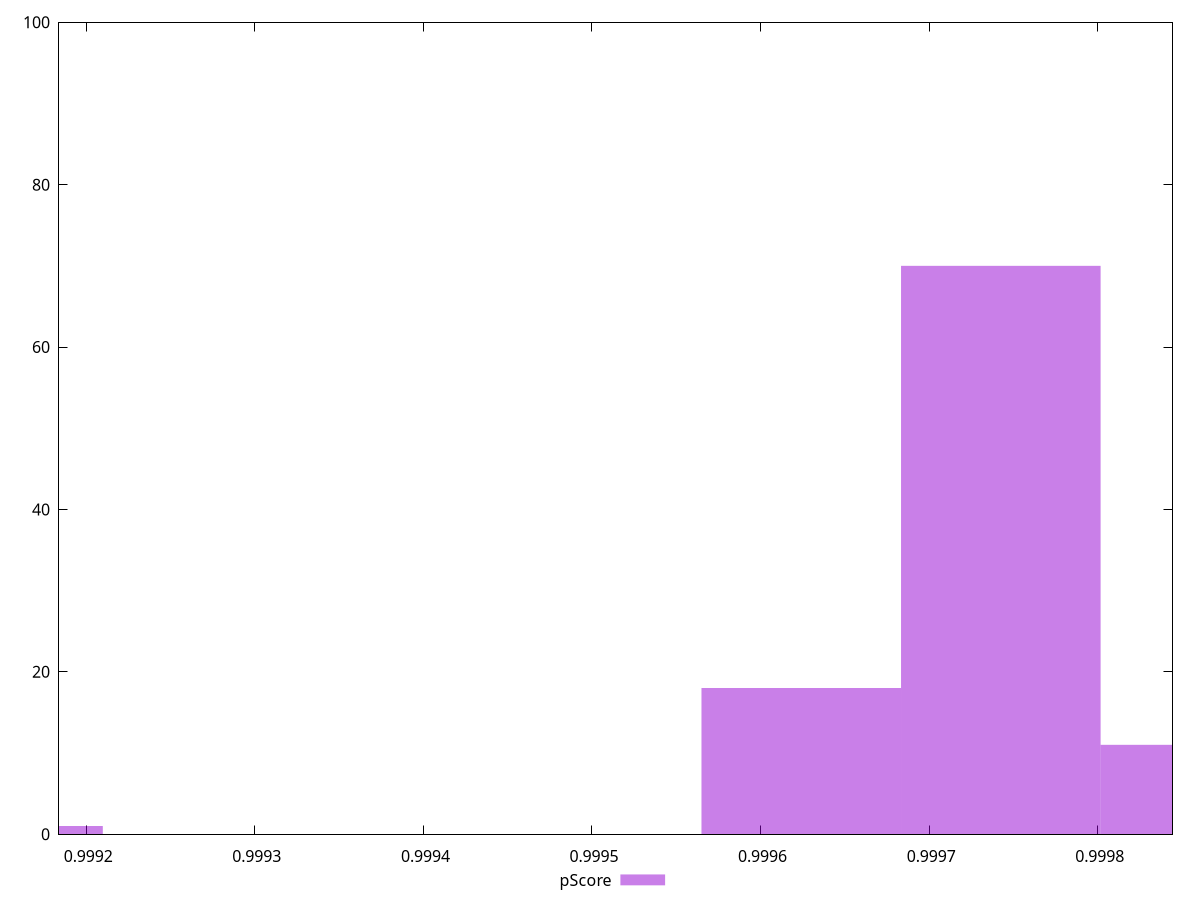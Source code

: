 reset

$pScore <<EOF
0.999150692343496 1
0.9997424660300296 70
0.9998608207673364 11
0.9996241112927229 18
EOF

set key outside below
set boxwidth 0.00011835473730673963
set xrange [0.999183894244509:0.999844290332045]
set yrange [0:100]
set trange [0:100]
set style fill transparent solid 0.5 noborder
set terminal svg size 640, 490 enhanced background rgb 'white'
set output "report_00018_2021-02-10T15-25-16.877Z/mainthread-work-breakdown/samples/pages+cached+noadtech/pScore/histogram.svg"

plot $pScore title "pScore" with boxes

reset
